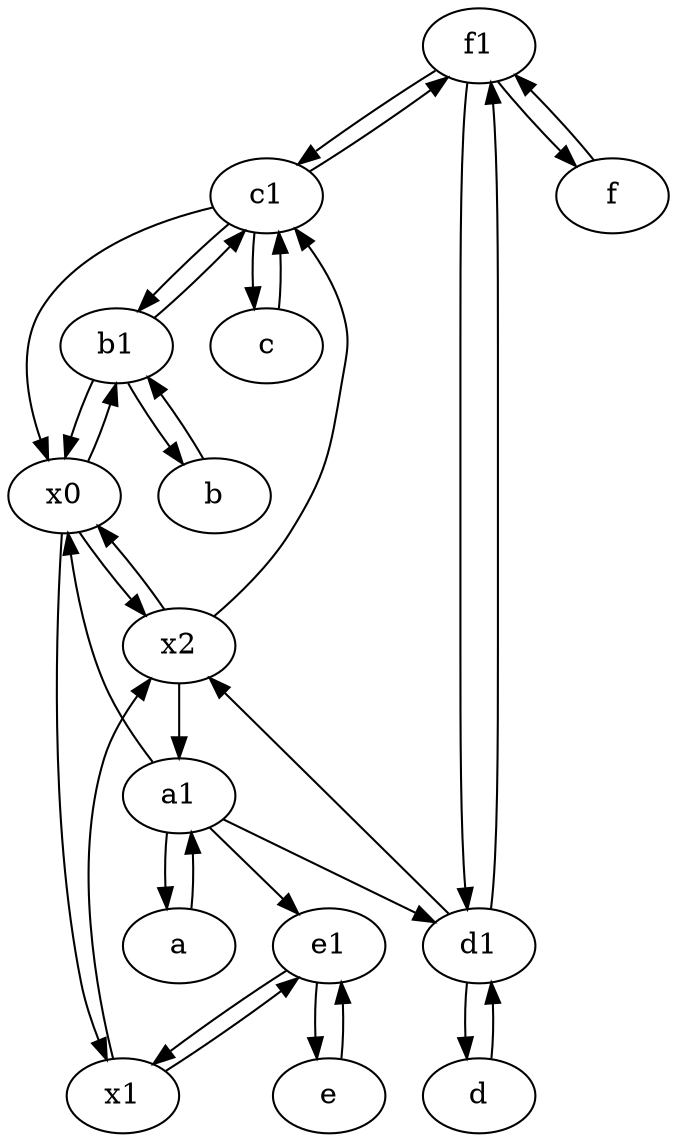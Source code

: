 digraph  {
	f1;
	a [pos="40,10!"];
	c1 [pos="30,15!"];
	x2;
	e [pos="30,50!"];
	b1 [pos="45,20!"];
	e1 [pos="25,45!"];
	x0;
	d [pos="20,30!"];
	f [pos="15,45!"];
	d1 [pos="25,30!"];
	x1;
	b [pos="50,20!"];
	c [pos="20,10!"];
	a1 [pos="40,15!"];
	c1 -> b1;
	e1 -> e;
	x0 -> x1;
	x1 -> x2;
	b -> b1;
	d1 -> d;
	x0 -> x2;
	d -> d1;
	a1 -> a;
	c1 -> c;
	x2 -> c1;
	a -> a1;
	x2 -> x0;
	a1 -> d1;
	b1 -> c1;
	e1 -> x1;
	d1 -> f1;
	f1 -> f;
	f -> f1;
	b1 -> x0;
	x1 -> e1;
	b1 -> b;
	d1 -> x2;
	f1 -> d1;
	a1 -> x0;
	x0 -> b1;
	c -> c1;
	a1 -> e1;
	x2 -> a1;
	e -> e1;
	f1 -> c1;
	c1 -> x0;
	c1 -> f1;

	}